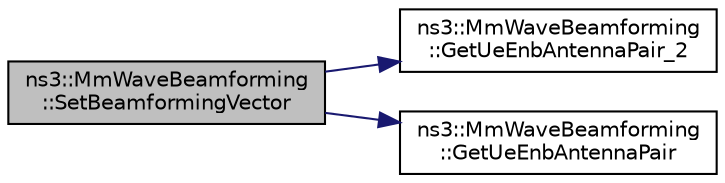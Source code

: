 digraph "ns3::MmWaveBeamforming::SetBeamformingVector"
{
  edge [fontname="Helvetica",fontsize="10",labelfontname="Helvetica",labelfontsize="10"];
  node [fontname="Helvetica",fontsize="10",shape=record];
  rankdir="LR";
  Node1 [label="ns3::MmWaveBeamforming\l::SetBeamformingVector",height=0.2,width=0.4,color="black", fillcolor="grey75", style="filled", fontcolor="black"];
  Node1 -> Node2 [color="midnightblue",fontsize="10",style="solid"];
  Node2 [label="ns3::MmWaveBeamforming\l::GetUeEnbAntennaPair_2",height=0.2,width=0.4,color="black", fillcolor="white", style="filled",URL="$dc/d81/classns3_1_1MmWaveBeamforming.html#ab8ccc7d4fd27045fd702ee287e7098cd"];
  Node1 -> Node3 [color="midnightblue",fontsize="10",style="solid"];
  Node3 [label="ns3::MmWaveBeamforming\l::GetUeEnbAntennaPair",height=0.2,width=0.4,color="black", fillcolor="white", style="filled",URL="$dc/d81/classns3_1_1MmWaveBeamforming.html#ac7cbf30e822589a92838ab709632389b",tooltip="Get the pair of Ptr<AntennaArrayModel> of UE and eNB, given the NetDevices. "];
}
